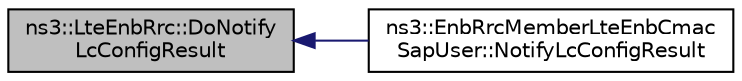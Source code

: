 digraph "ns3::LteEnbRrc::DoNotifyLcConfigResult"
{
  edge [fontname="Helvetica",fontsize="10",labelfontname="Helvetica",labelfontsize="10"];
  node [fontname="Helvetica",fontsize="10",shape=record];
  rankdir="LR";
  Node1 [label="ns3::LteEnbRrc::DoNotify\lLcConfigResult",height=0.2,width=0.4,color="black", fillcolor="grey75", style="filled", fontcolor="black"];
  Node1 -> Node2 [dir="back",color="midnightblue",fontsize="10",style="solid"];
  Node2 [label="ns3::EnbRrcMemberLteEnbCmac\lSapUser::NotifyLcConfigResult",height=0.2,width=0.4,color="black", fillcolor="white", style="filled",URL="$d0/d9a/classns3_1_1EnbRrcMemberLteEnbCmacSapUser.html#a06eaf49a4c6255044ce85c13c3b43a32"];
}
